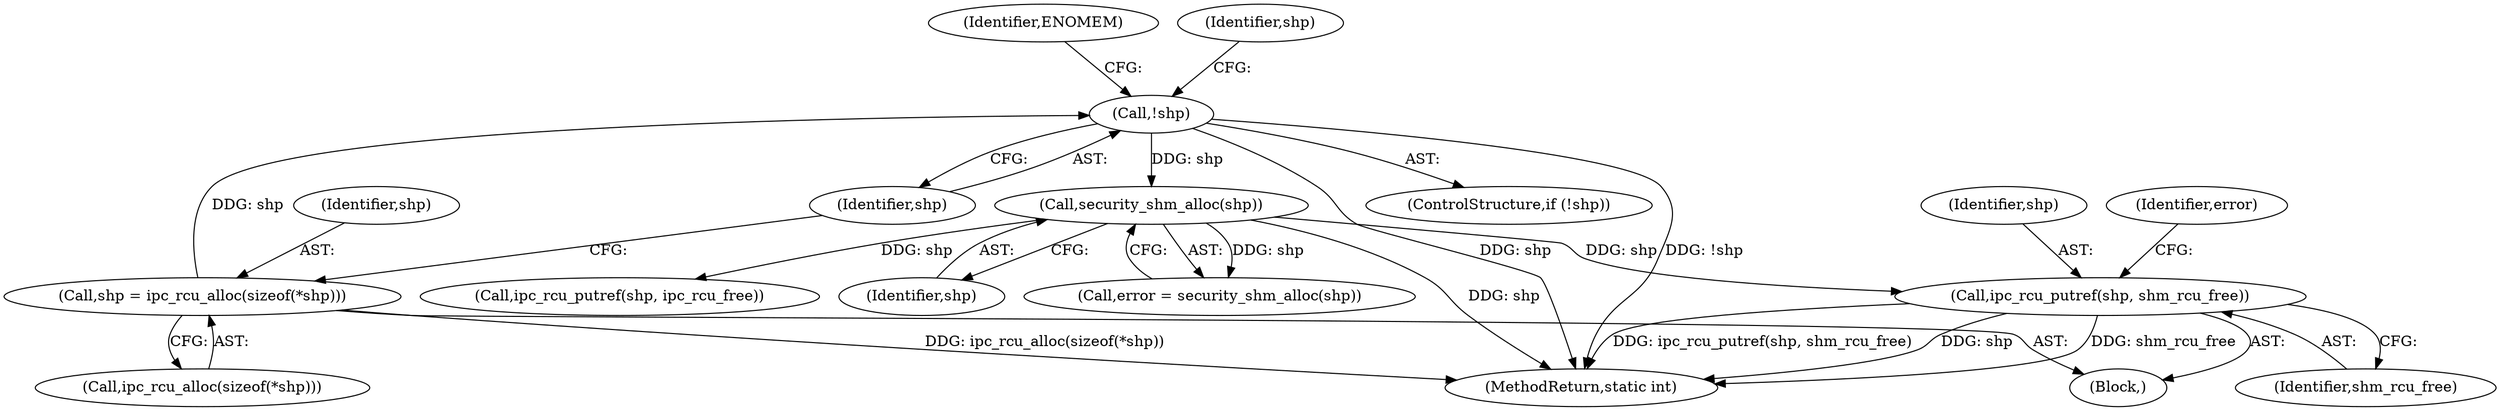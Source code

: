 digraph "0_linux_b9a532277938798b53178d5a66af6e2915cb27cf_0@pointer" {
"1000451" [label="(Call,ipc_rcu_putref(shp, shm_rcu_free))"];
"1000233" [label="(Call,security_shm_alloc(shp))"];
"1000198" [label="(Call,!shp)"];
"1000191" [label="(Call,shp = ipc_rcu_alloc(sizeof(*shp)))"];
"1000456" [label="(MethodReturn,static int)"];
"1000238" [label="(Call,ipc_rcu_putref(shp, ipc_rcu_free))"];
"1000199" [label="(Identifier,shp)"];
"1000452" [label="(Identifier,shp)"];
"1000192" [label="(Identifier,shp)"];
"1000233" [label="(Call,security_shm_alloc(shp))"];
"1000455" [label="(Identifier,error)"];
"1000106" [label="(Block,)"];
"1000198" [label="(Call,!shp)"];
"1000451" [label="(Call,ipc_rcu_putref(shp, shm_rcu_free))"];
"1000202" [label="(Identifier,ENOMEM)"];
"1000453" [label="(Identifier,shm_rcu_free)"];
"1000231" [label="(Call,error = security_shm_alloc(shp))"];
"1000191" [label="(Call,shp = ipc_rcu_alloc(sizeof(*shp)))"];
"1000193" [label="(Call,ipc_rcu_alloc(sizeof(*shp)))"];
"1000234" [label="(Identifier,shp)"];
"1000206" [label="(Identifier,shp)"];
"1000197" [label="(ControlStructure,if (!shp))"];
"1000451" -> "1000106"  [label="AST: "];
"1000451" -> "1000453"  [label="CFG: "];
"1000452" -> "1000451"  [label="AST: "];
"1000453" -> "1000451"  [label="AST: "];
"1000455" -> "1000451"  [label="CFG: "];
"1000451" -> "1000456"  [label="DDG: shp"];
"1000451" -> "1000456"  [label="DDG: shm_rcu_free"];
"1000451" -> "1000456"  [label="DDG: ipc_rcu_putref(shp, shm_rcu_free)"];
"1000233" -> "1000451"  [label="DDG: shp"];
"1000233" -> "1000231"  [label="AST: "];
"1000233" -> "1000234"  [label="CFG: "];
"1000234" -> "1000233"  [label="AST: "];
"1000231" -> "1000233"  [label="CFG: "];
"1000233" -> "1000456"  [label="DDG: shp"];
"1000233" -> "1000231"  [label="DDG: shp"];
"1000198" -> "1000233"  [label="DDG: shp"];
"1000233" -> "1000238"  [label="DDG: shp"];
"1000198" -> "1000197"  [label="AST: "];
"1000198" -> "1000199"  [label="CFG: "];
"1000199" -> "1000198"  [label="AST: "];
"1000202" -> "1000198"  [label="CFG: "];
"1000206" -> "1000198"  [label="CFG: "];
"1000198" -> "1000456"  [label="DDG: shp"];
"1000198" -> "1000456"  [label="DDG: !shp"];
"1000191" -> "1000198"  [label="DDG: shp"];
"1000191" -> "1000106"  [label="AST: "];
"1000191" -> "1000193"  [label="CFG: "];
"1000192" -> "1000191"  [label="AST: "];
"1000193" -> "1000191"  [label="AST: "];
"1000199" -> "1000191"  [label="CFG: "];
"1000191" -> "1000456"  [label="DDG: ipc_rcu_alloc(sizeof(*shp))"];
}
